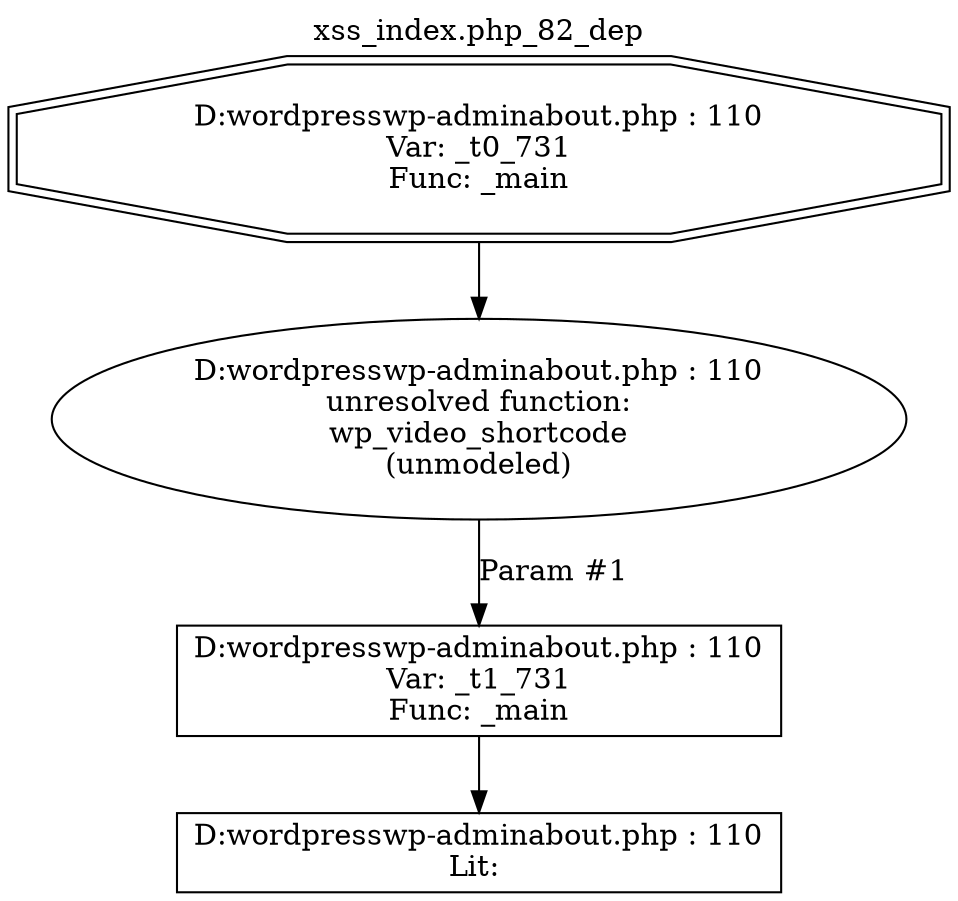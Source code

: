 digraph cfg {
  label="xss_index.php_82_dep";
  labelloc=t;
  n1 [shape=doubleoctagon, label="D:\wordpress\wp-admin\about.php : 110\nVar: _t0_731\nFunc: _main\n"];
  n2 [shape=ellipse, label="D:\wordpress\wp-admin\about.php : 110\nunresolved function:\nwp_video_shortcode\n(unmodeled)\n"];
  n3 [shape=box, label="D:\wordpress\wp-admin\about.php : 110\nVar: _t1_731\nFunc: _main\n"];
  n4 [shape=box, label="D:\wordpress\wp-admin\about.php : 110\nLit: \n"];
  n1 -> n2;
  n3 -> n4;
  n2 -> n3[label="Param #1"];
}
